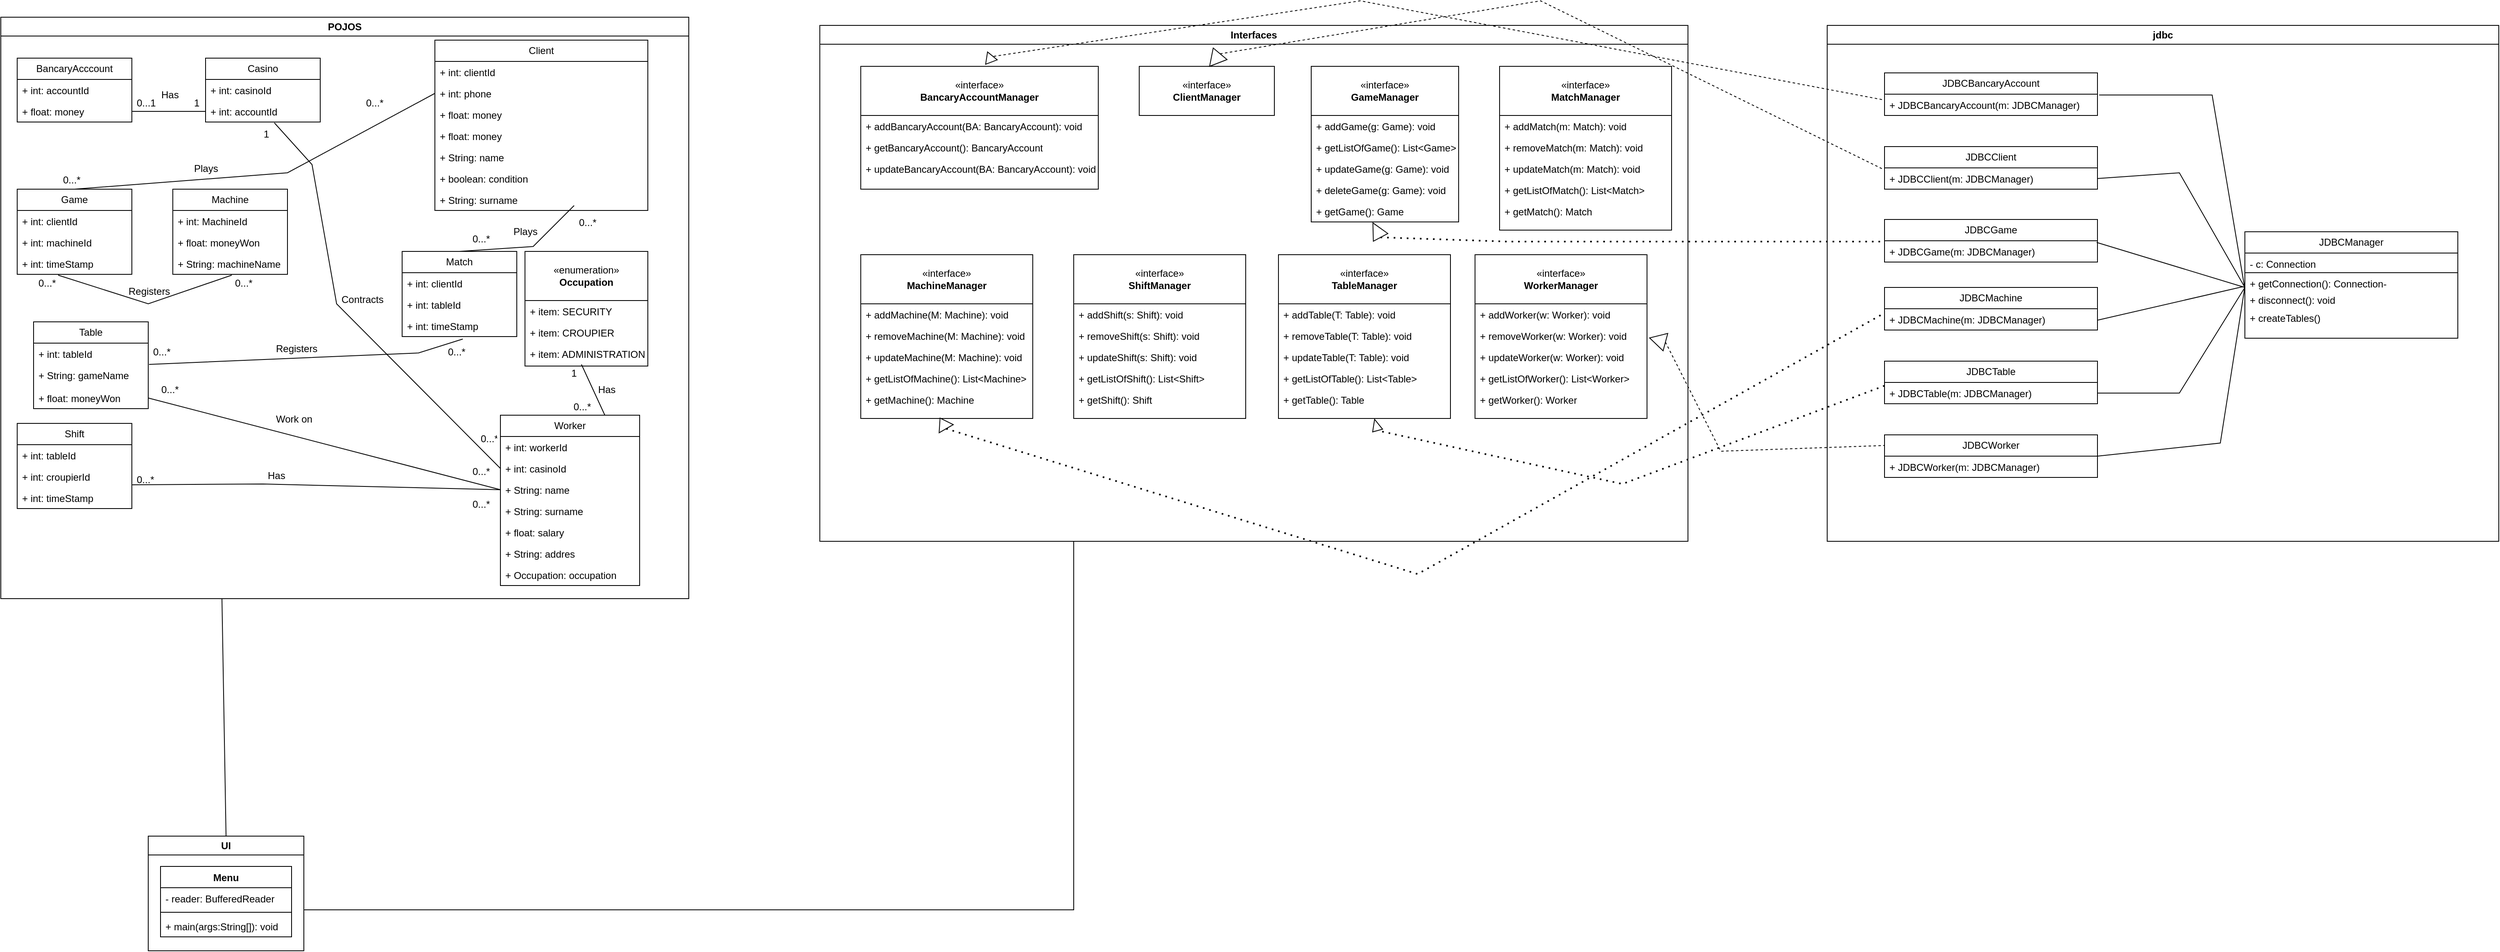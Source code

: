 <mxfile version="21.2.1" type="device">
  <diagram name="Page-1" id="JFPWe7mald3QKGkVfx7v">
    <mxGraphModel dx="1674" dy="802" grid="1" gridSize="10" guides="1" tooltips="1" connect="1" arrows="1" fold="1" page="1" pageScale="1" pageWidth="3300" pageHeight="4681" math="0" shadow="0">
      <root>
        <mxCell id="0" />
        <mxCell id="1" parent="0" />
        <mxCell id="6YLU8XS6Di3FJssSOhAg-2" value="POJOS" style="swimlane;whiteSpace=wrap;html=1;" vertex="1" parent="1">
          <mxGeometry x="50" y="30" width="840" height="710" as="geometry" />
        </mxCell>
        <mxCell id="6YLU8XS6Di3FJssSOhAg-3" value="BancaryAcccount" style="swimlane;fontStyle=0;childLayout=stackLayout;horizontal=1;startSize=26;fillColor=none;horizontalStack=0;resizeParent=1;resizeParentMax=0;resizeLast=0;collapsible=1;marginBottom=0;whiteSpace=wrap;html=1;" vertex="1" parent="6YLU8XS6Di3FJssSOhAg-2">
          <mxGeometry x="20" y="50" width="140" height="78" as="geometry" />
        </mxCell>
        <mxCell id="6YLU8XS6Di3FJssSOhAg-4" value="+ int: accountId" style="text;strokeColor=none;fillColor=none;align=left;verticalAlign=top;spacingLeft=4;spacingRight=4;overflow=hidden;rotatable=0;points=[[0,0.5],[1,0.5]];portConstraint=eastwest;whiteSpace=wrap;html=1;" vertex="1" parent="6YLU8XS6Di3FJssSOhAg-3">
          <mxGeometry y="26" width="140" height="26" as="geometry" />
        </mxCell>
        <mxCell id="6YLU8XS6Di3FJssSOhAg-5" value="+ float: money" style="text;strokeColor=none;fillColor=none;align=left;verticalAlign=top;spacingLeft=4;spacingRight=4;overflow=hidden;rotatable=0;points=[[0,0.5],[1,0.5]];portConstraint=eastwest;whiteSpace=wrap;html=1;" vertex="1" parent="6YLU8XS6Di3FJssSOhAg-3">
          <mxGeometry y="52" width="140" height="26" as="geometry" />
        </mxCell>
        <mxCell id="6YLU8XS6Di3FJssSOhAg-7" value="Casino" style="swimlane;fontStyle=0;childLayout=stackLayout;horizontal=1;startSize=26;fillColor=none;horizontalStack=0;resizeParent=1;resizeParentMax=0;resizeLast=0;collapsible=1;marginBottom=0;whiteSpace=wrap;html=1;" vertex="1" parent="6YLU8XS6Di3FJssSOhAg-2">
          <mxGeometry x="250" y="50" width="140" height="78" as="geometry" />
        </mxCell>
        <mxCell id="6YLU8XS6Di3FJssSOhAg-8" value="+ int: casinoId" style="text;strokeColor=none;fillColor=none;align=left;verticalAlign=top;spacingLeft=4;spacingRight=4;overflow=hidden;rotatable=0;points=[[0,0.5],[1,0.5]];portConstraint=eastwest;whiteSpace=wrap;html=1;" vertex="1" parent="6YLU8XS6Di3FJssSOhAg-7">
          <mxGeometry y="26" width="140" height="26" as="geometry" />
        </mxCell>
        <mxCell id="6YLU8XS6Di3FJssSOhAg-9" value="+ int: accountId" style="text;strokeColor=none;fillColor=none;align=left;verticalAlign=top;spacingLeft=4;spacingRight=4;overflow=hidden;rotatable=0;points=[[0,0.5],[1,0.5]];portConstraint=eastwest;whiteSpace=wrap;html=1;" vertex="1" parent="6YLU8XS6Di3FJssSOhAg-7">
          <mxGeometry y="52" width="140" height="26" as="geometry" />
        </mxCell>
        <mxCell id="6YLU8XS6Di3FJssSOhAg-12" value="Client" style="swimlane;fontStyle=0;childLayout=stackLayout;horizontal=1;startSize=26;fillColor=none;horizontalStack=0;resizeParent=1;resizeParentMax=0;resizeLast=0;collapsible=1;marginBottom=0;whiteSpace=wrap;html=1;" vertex="1" parent="6YLU8XS6Di3FJssSOhAg-2">
          <mxGeometry x="530" y="28" width="260" height="208" as="geometry" />
        </mxCell>
        <mxCell id="6YLU8XS6Di3FJssSOhAg-13" value="+ int: clientId" style="text;strokeColor=none;fillColor=none;align=left;verticalAlign=top;spacingLeft=4;spacingRight=4;overflow=hidden;rotatable=0;points=[[0,0.5],[1,0.5]];portConstraint=eastwest;whiteSpace=wrap;html=1;" vertex="1" parent="6YLU8XS6Di3FJssSOhAg-12">
          <mxGeometry y="26" width="260" height="26" as="geometry" />
        </mxCell>
        <mxCell id="6YLU8XS6Di3FJssSOhAg-14" value="+ int: phone" style="text;strokeColor=none;fillColor=none;align=left;verticalAlign=top;spacingLeft=4;spacingRight=4;overflow=hidden;rotatable=0;points=[[0,0.5],[1,0.5]];portConstraint=eastwest;whiteSpace=wrap;html=1;" vertex="1" parent="6YLU8XS6Di3FJssSOhAg-12">
          <mxGeometry y="52" width="260" height="26" as="geometry" />
        </mxCell>
        <mxCell id="6YLU8XS6Di3FJssSOhAg-111" value="+ float: money" style="text;strokeColor=none;fillColor=none;align=left;verticalAlign=top;spacingLeft=4;spacingRight=4;overflow=hidden;rotatable=0;points=[[0,0.5],[1,0.5]];portConstraint=eastwest;whiteSpace=wrap;html=1;" vertex="1" parent="6YLU8XS6Di3FJssSOhAg-12">
          <mxGeometry y="78" width="260" height="26" as="geometry" />
        </mxCell>
        <mxCell id="6YLU8XS6Di3FJssSOhAg-15" value="+ float: money" style="text;strokeColor=none;fillColor=none;align=left;verticalAlign=top;spacingLeft=4;spacingRight=4;overflow=hidden;rotatable=0;points=[[0,0.5],[1,0.5]];portConstraint=eastwest;whiteSpace=wrap;html=1;" vertex="1" parent="6YLU8XS6Di3FJssSOhAg-12">
          <mxGeometry y="104" width="260" height="26" as="geometry" />
        </mxCell>
        <mxCell id="6YLU8XS6Di3FJssSOhAg-113" value="+ String: name" style="text;strokeColor=none;fillColor=none;align=left;verticalAlign=top;spacingLeft=4;spacingRight=4;overflow=hidden;rotatable=0;points=[[0,0.5],[1,0.5]];portConstraint=eastwest;whiteSpace=wrap;html=1;" vertex="1" parent="6YLU8XS6Di3FJssSOhAg-12">
          <mxGeometry y="130" width="260" height="26" as="geometry" />
        </mxCell>
        <mxCell id="6YLU8XS6Di3FJssSOhAg-115" value="+ boolean: condition" style="text;strokeColor=none;fillColor=none;align=left;verticalAlign=top;spacingLeft=4;spacingRight=4;overflow=hidden;rotatable=0;points=[[0,0.5],[1,0.5]];portConstraint=eastwest;whiteSpace=wrap;html=1;" vertex="1" parent="6YLU8XS6Di3FJssSOhAg-12">
          <mxGeometry y="156" width="260" height="26" as="geometry" />
        </mxCell>
        <mxCell id="6YLU8XS6Di3FJssSOhAg-114" value="+ String: surname" style="text;strokeColor=none;fillColor=none;align=left;verticalAlign=top;spacingLeft=4;spacingRight=4;overflow=hidden;rotatable=0;points=[[0,0.5],[1,0.5]];portConstraint=eastwest;whiteSpace=wrap;html=1;" vertex="1" parent="6YLU8XS6Di3FJssSOhAg-12">
          <mxGeometry y="182" width="260" height="26" as="geometry" />
        </mxCell>
        <mxCell id="6YLU8XS6Di3FJssSOhAg-16" value="Game" style="swimlane;fontStyle=0;childLayout=stackLayout;horizontal=1;startSize=26;fillColor=none;horizontalStack=0;resizeParent=1;resizeParentMax=0;resizeLast=0;collapsible=1;marginBottom=0;whiteSpace=wrap;html=1;" vertex="1" parent="6YLU8XS6Di3FJssSOhAg-2">
          <mxGeometry x="20" y="210" width="140" height="104" as="geometry" />
        </mxCell>
        <mxCell id="6YLU8XS6Di3FJssSOhAg-17" value="+ int: clientId" style="text;strokeColor=none;fillColor=none;align=left;verticalAlign=top;spacingLeft=4;spacingRight=4;overflow=hidden;rotatable=0;points=[[0,0.5],[1,0.5]];portConstraint=eastwest;whiteSpace=wrap;html=1;" vertex="1" parent="6YLU8XS6Di3FJssSOhAg-16">
          <mxGeometry y="26" width="140" height="26" as="geometry" />
        </mxCell>
        <mxCell id="6YLU8XS6Di3FJssSOhAg-18" value="+ int: machineId" style="text;strokeColor=none;fillColor=none;align=left;verticalAlign=top;spacingLeft=4;spacingRight=4;overflow=hidden;rotatable=0;points=[[0,0.5],[1,0.5]];portConstraint=eastwest;whiteSpace=wrap;html=1;" vertex="1" parent="6YLU8XS6Di3FJssSOhAg-16">
          <mxGeometry y="52" width="140" height="26" as="geometry" />
        </mxCell>
        <mxCell id="6YLU8XS6Di3FJssSOhAg-19" value="+ int: timeStamp" style="text;strokeColor=none;fillColor=none;align=left;verticalAlign=top;spacingLeft=4;spacingRight=4;overflow=hidden;rotatable=0;points=[[0,0.5],[1,0.5]];portConstraint=eastwest;whiteSpace=wrap;html=1;" vertex="1" parent="6YLU8XS6Di3FJssSOhAg-16">
          <mxGeometry y="78" width="140" height="26" as="geometry" />
        </mxCell>
        <mxCell id="6YLU8XS6Di3FJssSOhAg-20" value="Machine" style="swimlane;fontStyle=0;childLayout=stackLayout;horizontal=1;startSize=26;fillColor=none;horizontalStack=0;resizeParent=1;resizeParentMax=0;resizeLast=0;collapsible=1;marginBottom=0;whiteSpace=wrap;html=1;" vertex="1" parent="6YLU8XS6Di3FJssSOhAg-2">
          <mxGeometry x="210" y="210" width="140" height="104" as="geometry" />
        </mxCell>
        <mxCell id="6YLU8XS6Di3FJssSOhAg-21" value="+ int: MachineId" style="text;strokeColor=none;fillColor=none;align=left;verticalAlign=top;spacingLeft=4;spacingRight=4;overflow=hidden;rotatable=0;points=[[0,0.5],[1,0.5]];portConstraint=eastwest;whiteSpace=wrap;html=1;" vertex="1" parent="6YLU8XS6Di3FJssSOhAg-20">
          <mxGeometry y="26" width="140" height="26" as="geometry" />
        </mxCell>
        <mxCell id="6YLU8XS6Di3FJssSOhAg-22" value="+ float: moneyWon" style="text;strokeColor=none;fillColor=none;align=left;verticalAlign=top;spacingLeft=4;spacingRight=4;overflow=hidden;rotatable=0;points=[[0,0.5],[1,0.5]];portConstraint=eastwest;whiteSpace=wrap;html=1;" vertex="1" parent="6YLU8XS6Di3FJssSOhAg-20">
          <mxGeometry y="52" width="140" height="26" as="geometry" />
        </mxCell>
        <mxCell id="6YLU8XS6Di3FJssSOhAg-23" value="+ String: machineName" style="text;strokeColor=none;fillColor=none;align=left;verticalAlign=top;spacingLeft=4;spacingRight=4;overflow=hidden;rotatable=0;points=[[0,0.5],[1,0.5]];portConstraint=eastwest;whiteSpace=wrap;html=1;" vertex="1" parent="6YLU8XS6Di3FJssSOhAg-20">
          <mxGeometry y="78" width="140" height="26" as="geometry" />
        </mxCell>
        <mxCell id="6YLU8XS6Di3FJssSOhAg-24" value="Match" style="swimlane;fontStyle=0;childLayout=stackLayout;horizontal=1;startSize=26;fillColor=none;horizontalStack=0;resizeParent=1;resizeParentMax=0;resizeLast=0;collapsible=1;marginBottom=0;whiteSpace=wrap;html=1;" vertex="1" parent="6YLU8XS6Di3FJssSOhAg-2">
          <mxGeometry x="490" y="286" width="140" height="104" as="geometry" />
        </mxCell>
        <mxCell id="6YLU8XS6Di3FJssSOhAg-25" value="+ int: clientId" style="text;strokeColor=none;fillColor=none;align=left;verticalAlign=top;spacingLeft=4;spacingRight=4;overflow=hidden;rotatable=0;points=[[0,0.5],[1,0.5]];portConstraint=eastwest;whiteSpace=wrap;html=1;" vertex="1" parent="6YLU8XS6Di3FJssSOhAg-24">
          <mxGeometry y="26" width="140" height="26" as="geometry" />
        </mxCell>
        <mxCell id="6YLU8XS6Di3FJssSOhAg-26" value="+ int: tableId" style="text;strokeColor=none;fillColor=none;align=left;verticalAlign=top;spacingLeft=4;spacingRight=4;overflow=hidden;rotatable=0;points=[[0,0.5],[1,0.5]];portConstraint=eastwest;whiteSpace=wrap;html=1;" vertex="1" parent="6YLU8XS6Di3FJssSOhAg-24">
          <mxGeometry y="52" width="140" height="26" as="geometry" />
        </mxCell>
        <mxCell id="6YLU8XS6Di3FJssSOhAg-27" value="+ int: timeStamp" style="text;strokeColor=none;fillColor=none;align=left;verticalAlign=top;spacingLeft=4;spacingRight=4;overflow=hidden;rotatable=0;points=[[0,0.5],[1,0.5]];portConstraint=eastwest;whiteSpace=wrap;html=1;" vertex="1" parent="6YLU8XS6Di3FJssSOhAg-24">
          <mxGeometry y="78" width="140" height="26" as="geometry" />
        </mxCell>
        <mxCell id="6YLU8XS6Di3FJssSOhAg-32" value="Table" style="swimlane;fontStyle=0;childLayout=stackLayout;horizontal=1;startSize=26;fillColor=none;horizontalStack=0;resizeParent=1;resizeParentMax=0;resizeLast=0;collapsible=1;marginBottom=0;whiteSpace=wrap;html=1;" vertex="1" parent="6YLU8XS6Di3FJssSOhAg-2">
          <mxGeometry x="40" y="372" width="140" height="106" as="geometry" />
        </mxCell>
        <mxCell id="6YLU8XS6Di3FJssSOhAg-33" value="+ int: tableId" style="text;strokeColor=none;fillColor=none;align=left;verticalAlign=top;spacingLeft=4;spacingRight=4;overflow=hidden;rotatable=0;points=[[0,0.5],[1,0.5]];portConstraint=eastwest;whiteSpace=wrap;html=1;" vertex="1" parent="6YLU8XS6Di3FJssSOhAg-32">
          <mxGeometry y="26" width="140" height="26" as="geometry" />
        </mxCell>
        <mxCell id="6YLU8XS6Di3FJssSOhAg-34" value="+ String: gameName" style="text;strokeColor=none;fillColor=none;align=left;verticalAlign=top;spacingLeft=4;spacingRight=4;overflow=hidden;rotatable=0;points=[[0,0.5],[1,0.5]];portConstraint=eastwest;whiteSpace=wrap;html=1;" vertex="1" parent="6YLU8XS6Di3FJssSOhAg-32">
          <mxGeometry y="52" width="140" height="28" as="geometry" />
        </mxCell>
        <mxCell id="6YLU8XS6Di3FJssSOhAg-35" value="+ float: moneyWon" style="text;strokeColor=none;fillColor=none;align=left;verticalAlign=top;spacingLeft=4;spacingRight=4;overflow=hidden;rotatable=0;points=[[0,0.5],[1,0.5]];portConstraint=eastwest;whiteSpace=wrap;html=1;" vertex="1" parent="6YLU8XS6Di3FJssSOhAg-32">
          <mxGeometry y="80" width="140" height="26" as="geometry" />
        </mxCell>
        <mxCell id="6YLU8XS6Di3FJssSOhAg-41" value="«enumeration»&lt;br&gt;&lt;b&gt;Occupation&lt;/b&gt;" style="html=1;whiteSpace=wrap;direction=west;" vertex="1" parent="6YLU8XS6Di3FJssSOhAg-2">
          <mxGeometry x="640" y="286" width="150" height="60" as="geometry" />
        </mxCell>
        <mxCell id="6YLU8XS6Di3FJssSOhAg-43" value="" style="rounded=0;whiteSpace=wrap;html=1;align=left;" vertex="1" parent="6YLU8XS6Di3FJssSOhAg-2">
          <mxGeometry x="640" y="346" width="150" height="80" as="geometry" />
        </mxCell>
        <mxCell id="6YLU8XS6Di3FJssSOhAg-44" value="+ item: SECURITY" style="text;strokeColor=none;fillColor=none;align=left;verticalAlign=top;spacingLeft=4;spacingRight=4;overflow=hidden;rotatable=0;points=[[0,0.5],[1,0.5]];portConstraint=eastwest;whiteSpace=wrap;html=1;" vertex="1" parent="6YLU8XS6Di3FJssSOhAg-2">
          <mxGeometry x="640" y="346" width="140" height="26" as="geometry" />
        </mxCell>
        <mxCell id="6YLU8XS6Di3FJssSOhAg-45" value="+ item: CROUPIER" style="text;strokeColor=none;fillColor=none;align=left;verticalAlign=top;spacingLeft=4;spacingRight=4;overflow=hidden;rotatable=0;points=[[0,0.5],[1,0.5]];portConstraint=eastwest;whiteSpace=wrap;html=1;" vertex="1" parent="6YLU8XS6Di3FJssSOhAg-2">
          <mxGeometry x="640" y="372" width="120" height="26" as="geometry" />
        </mxCell>
        <mxCell id="6YLU8XS6Di3FJssSOhAg-46" value="+ item: ADMINISTRATION" style="text;strokeColor=none;fillColor=none;align=left;verticalAlign=top;spacingLeft=4;spacingRight=4;overflow=hidden;rotatable=0;points=[[0,0.5],[1,0.5]];portConstraint=eastwest;whiteSpace=wrap;html=1;" vertex="1" parent="6YLU8XS6Di3FJssSOhAg-2">
          <mxGeometry x="640" y="398" width="160" height="26" as="geometry" />
        </mxCell>
        <mxCell id="6YLU8XS6Di3FJssSOhAg-49" value="" style="endArrow=none;html=1;rounded=0;entryX=0.431;entryY=1;entryDx=0;entryDy=0;exitX=0.75;exitY=0;exitDx=0;exitDy=0;entryPerimeter=0;" edge="1" parent="6YLU8XS6Di3FJssSOhAg-2" source="6YLU8XS6Di3FJssSOhAg-36" target="6YLU8XS6Di3FJssSOhAg-46">
          <mxGeometry width="50" height="50" relative="1" as="geometry">
            <mxPoint x="380" y="310" as="sourcePoint" />
            <mxPoint x="430" y="260" as="targetPoint" />
            <Array as="points" />
          </mxGeometry>
        </mxCell>
        <mxCell id="6YLU8XS6Di3FJssSOhAg-51" value="0...*" style="text;html=1;strokeColor=none;fillColor=none;align=center;verticalAlign=middle;whiteSpace=wrap;rounded=0;" vertex="1" parent="6YLU8XS6Di3FJssSOhAg-2">
          <mxGeometry x="680" y="461" width="60" height="30" as="geometry" />
        </mxCell>
        <mxCell id="6YLU8XS6Di3FJssSOhAg-53" value="" style="endArrow=none;html=1;rounded=0;entryX=1;entryY=0.5;entryDx=0;entryDy=0;exitX=0;exitY=0.5;exitDx=0;exitDy=0;" edge="1" parent="6YLU8XS6Di3FJssSOhAg-2" source="6YLU8XS6Di3FJssSOhAg-9" target="6YLU8XS6Di3FJssSOhAg-5">
          <mxGeometry width="50" height="50" relative="1" as="geometry">
            <mxPoint x="380" y="210" as="sourcePoint" />
            <mxPoint x="430" y="160" as="targetPoint" />
          </mxGeometry>
        </mxCell>
        <mxCell id="6YLU8XS6Di3FJssSOhAg-54" value="Has" style="text;strokeColor=none;fillColor=none;align=left;verticalAlign=middle;spacingLeft=4;spacingRight=4;overflow=hidden;points=[[0,0.5],[1,0.5]];portConstraint=eastwest;rotatable=0;whiteSpace=wrap;html=1;" vertex="1" parent="6YLU8XS6Di3FJssSOhAg-2">
          <mxGeometry x="190" y="80" width="80" height="30" as="geometry" />
        </mxCell>
        <mxCell id="6YLU8XS6Di3FJssSOhAg-55" value="0...1" style="text;strokeColor=none;fillColor=none;align=left;verticalAlign=middle;spacingLeft=4;spacingRight=4;overflow=hidden;points=[[0,0.5],[1,0.5]];portConstraint=eastwest;rotatable=0;whiteSpace=wrap;html=1;" vertex="1" parent="6YLU8XS6Di3FJssSOhAg-2">
          <mxGeometry x="160" y="90" width="40" height="30" as="geometry" />
        </mxCell>
        <mxCell id="6YLU8XS6Di3FJssSOhAg-56" value="1" style="text;strokeColor=none;fillColor=none;align=left;verticalAlign=middle;spacingLeft=4;spacingRight=4;overflow=hidden;points=[[0,0.5],[1,0.5]];portConstraint=eastwest;rotatable=0;whiteSpace=wrap;html=1;" vertex="1" parent="6YLU8XS6Di3FJssSOhAg-2">
          <mxGeometry x="230" y="90" width="50" height="30" as="geometry" />
        </mxCell>
        <mxCell id="6YLU8XS6Di3FJssSOhAg-57" value="" style="endArrow=none;html=1;rounded=0;exitX=0;exitY=0.5;exitDx=0;exitDy=0;entryX=0.6;entryY=1.038;entryDx=0;entryDy=0;entryPerimeter=0;" edge="1" parent="6YLU8XS6Di3FJssSOhAg-2" source="6YLU8XS6Di3FJssSOhAg-38" target="6YLU8XS6Di3FJssSOhAg-9">
          <mxGeometry width="50" height="50" relative="1" as="geometry">
            <mxPoint x="380" y="210" as="sourcePoint" />
            <mxPoint x="340" y="154" as="targetPoint" />
            <Array as="points">
              <mxPoint x="410" y="350" />
              <mxPoint x="380" y="180" />
            </Array>
          </mxGeometry>
        </mxCell>
        <mxCell id="6YLU8XS6Di3FJssSOhAg-58" value="Contracts" style="text;strokeColor=none;fillColor=none;align=left;verticalAlign=middle;spacingLeft=4;spacingRight=4;overflow=hidden;points=[[0,0.5],[1,0.5]];portConstraint=eastwest;rotatable=0;whiteSpace=wrap;html=1;direction=west;flipV=1;flipH=1;" vertex="1" parent="6YLU8XS6Di3FJssSOhAg-2">
          <mxGeometry x="410" y="330" width="80" height="30" as="geometry" />
        </mxCell>
        <mxCell id="6YLU8XS6Di3FJssSOhAg-59" value="1" style="text;strokeColor=none;fillColor=none;align=left;verticalAlign=middle;spacingLeft=4;spacingRight=4;overflow=hidden;points=[[0,0.5],[1,0.5]];portConstraint=eastwest;rotatable=0;whiteSpace=wrap;html=1;" vertex="1" parent="6YLU8XS6Di3FJssSOhAg-2">
          <mxGeometry x="315" y="128" width="30" height="30" as="geometry" />
        </mxCell>
        <mxCell id="6YLU8XS6Di3FJssSOhAg-60" value="0...*" style="text;strokeColor=none;fillColor=none;align=left;verticalAlign=middle;spacingLeft=4;spacingRight=4;overflow=hidden;points=[[0,0.5],[1,0.5]];portConstraint=eastwest;rotatable=0;whiteSpace=wrap;html=1;" vertex="1" parent="6YLU8XS6Di3FJssSOhAg-2">
          <mxGeometry x="580" y="500" width="30" height="30" as="geometry" />
        </mxCell>
        <mxCell id="6YLU8XS6Di3FJssSOhAg-61" value="" style="endArrow=none;html=1;rounded=0;exitX=0.5;exitY=0;exitDx=0;exitDy=0;" edge="1" parent="6YLU8XS6Di3FJssSOhAg-2" source="6YLU8XS6Di3FJssSOhAg-24">
          <mxGeometry width="50" height="50" relative="1" as="geometry">
            <mxPoint x="380" y="210" as="sourcePoint" />
            <mxPoint x="700" y="230" as="targetPoint" />
            <Array as="points">
              <mxPoint x="650" y="280" />
            </Array>
          </mxGeometry>
        </mxCell>
        <mxCell id="6YLU8XS6Di3FJssSOhAg-62" value="Plays" style="text;strokeColor=none;fillColor=none;align=left;verticalAlign=middle;spacingLeft=4;spacingRight=4;overflow=hidden;points=[[0,0.5],[1,0.5]];portConstraint=eastwest;rotatable=0;whiteSpace=wrap;html=1;" vertex="1" parent="6YLU8XS6Di3FJssSOhAg-2">
          <mxGeometry x="620" y="247" width="80" height="30" as="geometry" />
        </mxCell>
        <mxCell id="6YLU8XS6Di3FJssSOhAg-63" value="0...*" style="text;strokeColor=none;fillColor=none;align=left;verticalAlign=middle;spacingLeft=4;spacingRight=4;overflow=hidden;points=[[0,0.5],[1,0.5]];portConstraint=eastwest;rotatable=0;whiteSpace=wrap;html=1;" vertex="1" parent="6YLU8XS6Di3FJssSOhAg-2">
          <mxGeometry x="570" y="256" width="80" height="30" as="geometry" />
        </mxCell>
        <mxCell id="6YLU8XS6Di3FJssSOhAg-64" value="0...*" style="text;strokeColor=none;fillColor=none;align=left;verticalAlign=middle;spacingLeft=4;spacingRight=4;overflow=hidden;points=[[0,0.5],[1,0.5]];portConstraint=eastwest;rotatable=0;whiteSpace=wrap;html=1;" vertex="1" parent="6YLU8XS6Di3FJssSOhAg-2">
          <mxGeometry x="700" y="236" width="40" height="30" as="geometry" />
        </mxCell>
        <mxCell id="6YLU8XS6Di3FJssSOhAg-65" value="" style="endArrow=none;html=1;rounded=0;entryX=0;entryY=0.5;entryDx=0;entryDy=0;exitX=0.5;exitY=0;exitDx=0;exitDy=0;" edge="1" parent="6YLU8XS6Di3FJssSOhAg-2" source="6YLU8XS6Di3FJssSOhAg-16" target="6YLU8XS6Di3FJssSOhAg-14">
          <mxGeometry width="50" height="50" relative="1" as="geometry">
            <mxPoint x="380" y="210" as="sourcePoint" />
            <mxPoint x="430" y="160" as="targetPoint" />
            <Array as="points">
              <mxPoint x="350" y="190" />
            </Array>
          </mxGeometry>
        </mxCell>
        <mxCell id="6YLU8XS6Di3FJssSOhAg-66" value="Plays" style="text;strokeColor=none;fillColor=none;align=left;verticalAlign=middle;spacingLeft=4;spacingRight=4;overflow=hidden;points=[[0,0.5],[1,0.5]];portConstraint=eastwest;rotatable=0;whiteSpace=wrap;html=1;" vertex="1" parent="6YLU8XS6Di3FJssSOhAg-2">
          <mxGeometry x="230" y="170" width="80" height="30" as="geometry" />
        </mxCell>
        <mxCell id="6YLU8XS6Di3FJssSOhAg-67" value="0...*" style="text;strokeColor=none;fillColor=none;align=left;verticalAlign=middle;spacingLeft=4;spacingRight=4;overflow=hidden;points=[[0,0.5],[1,0.5]];portConstraint=eastwest;rotatable=0;whiteSpace=wrap;html=1;" vertex="1" parent="6YLU8XS6Di3FJssSOhAg-2">
          <mxGeometry x="440" y="90" width="40" height="30" as="geometry" />
        </mxCell>
        <mxCell id="6YLU8XS6Di3FJssSOhAg-69" value="0...*" style="text;strokeColor=none;fillColor=none;align=left;verticalAlign=middle;spacingLeft=4;spacingRight=4;overflow=hidden;points=[[0,0.5],[1,0.5]];portConstraint=eastwest;rotatable=0;whiteSpace=wrap;html=1;" vertex="1" parent="6YLU8XS6Di3FJssSOhAg-2">
          <mxGeometry x="70" y="184" width="80" height="30" as="geometry" />
        </mxCell>
        <mxCell id="6YLU8XS6Di3FJssSOhAg-71" value="Has" style="text;strokeColor=none;fillColor=none;align=left;verticalAlign=middle;spacingLeft=4;spacingRight=4;overflow=hidden;points=[[0,0.5],[1,0.5]];portConstraint=eastwest;rotatable=0;whiteSpace=wrap;html=1;" vertex="1" parent="6YLU8XS6Di3FJssSOhAg-2">
          <mxGeometry x="320" y="550" width="80" height="16" as="geometry" />
        </mxCell>
        <mxCell id="6YLU8XS6Di3FJssSOhAg-74" value="0...*" style="text;strokeColor=none;fillColor=none;align=left;verticalAlign=middle;spacingLeft=4;spacingRight=4;overflow=hidden;points=[[0,0.5],[1,0.5]];portConstraint=eastwest;rotatable=0;whiteSpace=wrap;html=1;" vertex="1" parent="6YLU8XS6Di3FJssSOhAg-2">
          <mxGeometry x="570" y="580" width="80" height="30" as="geometry" />
        </mxCell>
        <mxCell id="6YLU8XS6Di3FJssSOhAg-75" value="0...*" style="text;strokeColor=none;fillColor=none;align=left;verticalAlign=middle;spacingLeft=4;spacingRight=4;overflow=hidden;points=[[0,0.5],[1,0.5]];portConstraint=eastwest;rotatable=0;whiteSpace=wrap;html=1;" vertex="1" parent="6YLU8XS6Di3FJssSOhAg-2">
          <mxGeometry x="160" y="550" width="80" height="30" as="geometry" />
        </mxCell>
        <mxCell id="6YLU8XS6Di3FJssSOhAg-77" value="" style="endArrow=none;html=1;rounded=0;entryX=0;entryY=0.5;entryDx=0;entryDy=0;exitX=1;exitY=0.5;exitDx=0;exitDy=0;" edge="1" parent="6YLU8XS6Di3FJssSOhAg-2" source="6YLU8XS6Di3FJssSOhAg-35" target="6YLU8XS6Di3FJssSOhAg-39">
          <mxGeometry width="50" height="50" relative="1" as="geometry">
            <mxPoint x="380" y="310" as="sourcePoint" />
            <mxPoint x="430" y="260" as="targetPoint" />
          </mxGeometry>
        </mxCell>
        <mxCell id="6YLU8XS6Di3FJssSOhAg-78" value="Work on" style="text;strokeColor=none;fillColor=none;align=left;verticalAlign=middle;spacingLeft=4;spacingRight=4;overflow=hidden;points=[[0,0.5],[1,0.5]];portConstraint=eastwest;rotatable=0;whiteSpace=wrap;html=1;" vertex="1" parent="6YLU8XS6Di3FJssSOhAg-2">
          <mxGeometry x="330" y="476" width="70" height="30" as="geometry" />
        </mxCell>
        <mxCell id="6YLU8XS6Di3FJssSOhAg-80" value="0...*" style="text;strokeColor=none;fillColor=none;align=left;verticalAlign=middle;spacingLeft=4;spacingRight=4;overflow=hidden;points=[[0,0.5],[1,0.5]];portConstraint=eastwest;rotatable=0;whiteSpace=wrap;html=1;" vertex="1" parent="6YLU8XS6Di3FJssSOhAg-2">
          <mxGeometry x="190" y="440" width="40" height="30" as="geometry" />
        </mxCell>
        <mxCell id="6YLU8XS6Di3FJssSOhAg-81" value="0...*" style="text;strokeColor=none;fillColor=none;align=left;verticalAlign=middle;spacingLeft=4;spacingRight=4;overflow=hidden;points=[[0,0.5],[1,0.5]];portConstraint=eastwest;rotatable=0;whiteSpace=wrap;html=1;" vertex="1" parent="6YLU8XS6Di3FJssSOhAg-2">
          <mxGeometry x="570" y="540" width="40" height="30" as="geometry" />
        </mxCell>
        <mxCell id="6YLU8XS6Di3FJssSOhAg-83" value="" style="endArrow=none;html=1;rounded=0;exitX=1.007;exitY=0;exitDx=0;exitDy=0;exitPerimeter=0;entryX=0.529;entryY=1.115;entryDx=0;entryDy=0;entryPerimeter=0;" edge="1" parent="6YLU8XS6Di3FJssSOhAg-2" source="6YLU8XS6Di3FJssSOhAg-34" target="6YLU8XS6Di3FJssSOhAg-27">
          <mxGeometry width="50" height="50" relative="1" as="geometry">
            <mxPoint x="380" y="310" as="sourcePoint" />
            <mxPoint x="560" y="310" as="targetPoint" />
            <Array as="points">
              <mxPoint x="510" y="410" />
            </Array>
          </mxGeometry>
        </mxCell>
        <mxCell id="6YLU8XS6Di3FJssSOhAg-84" value="Registers" style="text;strokeColor=none;fillColor=none;align=left;verticalAlign=middle;spacingLeft=4;spacingRight=4;overflow=hidden;points=[[0,0.5],[1,0.5]];portConstraint=eastwest;rotatable=0;whiteSpace=wrap;html=1;" vertex="1" parent="6YLU8XS6Di3FJssSOhAg-2">
          <mxGeometry x="330" y="390" width="80" height="30" as="geometry" />
        </mxCell>
        <mxCell id="6YLU8XS6Di3FJssSOhAg-85" value="0...*" style="text;strokeColor=none;fillColor=none;align=left;verticalAlign=middle;spacingLeft=4;spacingRight=4;overflow=hidden;points=[[0,0.5],[1,0.5]];portConstraint=eastwest;rotatable=0;whiteSpace=wrap;html=1;" vertex="1" parent="6YLU8XS6Di3FJssSOhAg-2">
          <mxGeometry x="540" y="394" width="80" height="30" as="geometry" />
        </mxCell>
        <mxCell id="6YLU8XS6Di3FJssSOhAg-88" value="" style="endArrow=none;html=1;rounded=0;entryX=0.514;entryY=1.038;entryDx=0;entryDy=0;entryPerimeter=0;" edge="1" parent="6YLU8XS6Di3FJssSOhAg-2" target="6YLU8XS6Di3FJssSOhAg-23">
          <mxGeometry width="50" height="50" relative="1" as="geometry">
            <mxPoint x="70" y="315" as="sourcePoint" />
            <mxPoint x="430" y="260" as="targetPoint" />
            <Array as="points">
              <mxPoint x="180" y="350" />
            </Array>
          </mxGeometry>
        </mxCell>
        <mxCell id="6YLU8XS6Di3FJssSOhAg-91" value="Registers" style="text;strokeColor=none;fillColor=none;align=left;verticalAlign=middle;spacingLeft=4;spacingRight=4;overflow=hidden;points=[[0,0.5],[1,0.5]];portConstraint=eastwest;rotatable=0;whiteSpace=wrap;html=1;" vertex="1" parent="6YLU8XS6Di3FJssSOhAg-2">
          <mxGeometry x="150" y="320" width="80" height="30" as="geometry" />
        </mxCell>
        <mxCell id="6YLU8XS6Di3FJssSOhAg-93" value="0...*" style="text;strokeColor=none;fillColor=none;align=left;verticalAlign=middle;spacingLeft=4;spacingRight=4;overflow=hidden;points=[[0,0.5],[1,0.5]];portConstraint=eastwest;rotatable=0;whiteSpace=wrap;html=1;" vertex="1" parent="6YLU8XS6Di3FJssSOhAg-2">
          <mxGeometry x="280" y="310" width="80" height="30" as="geometry" />
        </mxCell>
        <mxCell id="6YLU8XS6Di3FJssSOhAg-94" value="0...*" style="text;strokeColor=none;fillColor=none;align=left;verticalAlign=middle;spacingLeft=4;spacingRight=4;overflow=hidden;points=[[0,0.5],[1,0.5]];portConstraint=eastwest;rotatable=0;whiteSpace=wrap;html=1;" vertex="1" parent="6YLU8XS6Di3FJssSOhAg-2">
          <mxGeometry x="40" y="310" width="80" height="30" as="geometry" />
        </mxCell>
        <mxCell id="6YLU8XS6Di3FJssSOhAg-36" value="Worker" style="swimlane;fontStyle=0;childLayout=stackLayout;horizontal=1;startSize=26;fillColor=none;horizontalStack=0;resizeParent=1;resizeParentMax=0;resizeLast=0;collapsible=1;marginBottom=0;whiteSpace=wrap;html=1;" vertex="1" parent="6YLU8XS6Di3FJssSOhAg-2">
          <mxGeometry x="610" y="486" width="170" height="208" as="geometry" />
        </mxCell>
        <mxCell id="6YLU8XS6Di3FJssSOhAg-37" value="+ int: workerId" style="text;strokeColor=none;fillColor=none;align=left;verticalAlign=top;spacingLeft=4;spacingRight=4;overflow=hidden;rotatable=0;points=[[0,0.5],[1,0.5]];portConstraint=eastwest;whiteSpace=wrap;html=1;" vertex="1" parent="6YLU8XS6Di3FJssSOhAg-36">
          <mxGeometry y="26" width="170" height="26" as="geometry" />
        </mxCell>
        <mxCell id="6YLU8XS6Di3FJssSOhAg-38" value="+ int: casinoId" style="text;strokeColor=none;fillColor=none;align=left;verticalAlign=top;spacingLeft=4;spacingRight=4;overflow=hidden;rotatable=0;points=[[0,0.5],[1,0.5]];portConstraint=eastwest;whiteSpace=wrap;html=1;" vertex="1" parent="6YLU8XS6Di3FJssSOhAg-36">
          <mxGeometry y="52" width="170" height="26" as="geometry" />
        </mxCell>
        <mxCell id="6YLU8XS6Di3FJssSOhAg-39" value="+ String: name" style="text;strokeColor=none;fillColor=none;align=left;verticalAlign=top;spacingLeft=4;spacingRight=4;overflow=hidden;rotatable=0;points=[[0,0.5],[1,0.5]];portConstraint=eastwest;whiteSpace=wrap;html=1;" vertex="1" parent="6YLU8XS6Di3FJssSOhAg-36">
          <mxGeometry y="78" width="170" height="26" as="geometry" />
        </mxCell>
        <mxCell id="6YLU8XS6Di3FJssSOhAg-192" value="+ String: surname" style="text;strokeColor=none;fillColor=none;align=left;verticalAlign=top;spacingLeft=4;spacingRight=4;overflow=hidden;rotatable=0;points=[[0,0.5],[1,0.5]];portConstraint=eastwest;whiteSpace=wrap;html=1;" vertex="1" parent="6YLU8XS6Di3FJssSOhAg-36">
          <mxGeometry y="104" width="170" height="26" as="geometry" />
        </mxCell>
        <mxCell id="6YLU8XS6Di3FJssSOhAg-193" value="+ float: salary" style="text;strokeColor=none;fillColor=none;align=left;verticalAlign=top;spacingLeft=4;spacingRight=4;overflow=hidden;rotatable=0;points=[[0,0.5],[1,0.5]];portConstraint=eastwest;whiteSpace=wrap;html=1;" vertex="1" parent="6YLU8XS6Di3FJssSOhAg-36">
          <mxGeometry y="130" width="170" height="26" as="geometry" />
        </mxCell>
        <mxCell id="6YLU8XS6Di3FJssSOhAg-194" value="+ String: addres" style="text;strokeColor=none;fillColor=none;align=left;verticalAlign=top;spacingLeft=4;spacingRight=4;overflow=hidden;rotatable=0;points=[[0,0.5],[1,0.5]];portConstraint=eastwest;whiteSpace=wrap;html=1;" vertex="1" parent="6YLU8XS6Di3FJssSOhAg-36">
          <mxGeometry y="156" width="170" height="26" as="geometry" />
        </mxCell>
        <mxCell id="6YLU8XS6Di3FJssSOhAg-195" value="+ Occupation: occupation" style="text;strokeColor=none;fillColor=none;align=left;verticalAlign=top;spacingLeft=4;spacingRight=4;overflow=hidden;rotatable=0;points=[[0,0.5],[1,0.5]];portConstraint=eastwest;whiteSpace=wrap;html=1;" vertex="1" parent="6YLU8XS6Di3FJssSOhAg-36">
          <mxGeometry y="182" width="170" height="26" as="geometry" />
        </mxCell>
        <mxCell id="6YLU8XS6Di3FJssSOhAg-112" value="0...*" style="text;strokeColor=none;fillColor=none;align=left;verticalAlign=middle;spacingLeft=4;spacingRight=4;overflow=hidden;points=[[0,0.5],[1,0.5]];portConstraint=eastwest;rotatable=0;whiteSpace=wrap;html=1;" vertex="1" parent="6YLU8XS6Di3FJssSOhAg-2">
          <mxGeometry x="180" y="394" width="40" height="30" as="geometry" />
        </mxCell>
        <mxCell id="6YLU8XS6Di3FJssSOhAg-52" value="1" style="text;html=1;strokeColor=none;fillColor=none;align=center;verticalAlign=middle;whiteSpace=wrap;rounded=0;" vertex="1" parent="6YLU8XS6Di3FJssSOhAg-2">
          <mxGeometry x="670" y="420" width="60" height="30" as="geometry" />
        </mxCell>
        <mxCell id="6YLU8XS6Di3FJssSOhAg-50" value="Has" style="text;html=1;strokeColor=none;fillColor=none;align=center;verticalAlign=middle;whiteSpace=wrap;rounded=0;" vertex="1" parent="6YLU8XS6Di3FJssSOhAg-2">
          <mxGeometry x="710" y="440" width="60" height="30" as="geometry" />
        </mxCell>
        <mxCell id="6YLU8XS6Di3FJssSOhAg-28" value="Shift" style="swimlane;fontStyle=0;childLayout=stackLayout;horizontal=1;startSize=26;fillColor=none;horizontalStack=0;resizeParent=1;resizeParentMax=0;resizeLast=0;collapsible=1;marginBottom=0;whiteSpace=wrap;html=1;" vertex="1" parent="6YLU8XS6Di3FJssSOhAg-2">
          <mxGeometry x="20" y="496" width="140" height="104" as="geometry" />
        </mxCell>
        <mxCell id="6YLU8XS6Di3FJssSOhAg-29" value="+ int: tableId" style="text;strokeColor=none;fillColor=none;align=left;verticalAlign=top;spacingLeft=4;spacingRight=4;overflow=hidden;rotatable=0;points=[[0,0.5],[1,0.5]];portConstraint=eastwest;whiteSpace=wrap;html=1;" vertex="1" parent="6YLU8XS6Di3FJssSOhAg-28">
          <mxGeometry y="26" width="140" height="26" as="geometry" />
        </mxCell>
        <mxCell id="6YLU8XS6Di3FJssSOhAg-30" value="+ int: croupierId" style="text;strokeColor=none;fillColor=none;align=left;verticalAlign=top;spacingLeft=4;spacingRight=4;overflow=hidden;rotatable=0;points=[[0,0.5],[1,0.5]];portConstraint=eastwest;whiteSpace=wrap;html=1;" vertex="1" parent="6YLU8XS6Di3FJssSOhAg-28">
          <mxGeometry y="52" width="140" height="26" as="geometry" />
        </mxCell>
        <mxCell id="6YLU8XS6Di3FJssSOhAg-31" value="+ int: timeStamp" style="text;strokeColor=none;fillColor=none;align=left;verticalAlign=top;spacingLeft=4;spacingRight=4;overflow=hidden;rotatable=0;points=[[0,0.5],[1,0.5]];portConstraint=eastwest;whiteSpace=wrap;html=1;" vertex="1" parent="6YLU8XS6Di3FJssSOhAg-28">
          <mxGeometry y="78" width="140" height="26" as="geometry" />
        </mxCell>
        <mxCell id="6YLU8XS6Di3FJssSOhAg-72" value="" style="endArrow=none;html=1;rounded=0;exitX=1;exitY=-0.115;exitDx=0;exitDy=0;exitPerimeter=0;entryX=0;entryY=0.5;entryDx=0;entryDy=0;" edge="1" parent="6YLU8XS6Di3FJssSOhAg-2" source="6YLU8XS6Di3FJssSOhAg-31" target="6YLU8XS6Di3FJssSOhAg-39">
          <mxGeometry width="50" height="50" relative="1" as="geometry">
            <mxPoint x="82" y="466" as="sourcePoint" />
            <mxPoint x="300" y="490" as="targetPoint" />
            <Array as="points">
              <mxPoint x="320" y="570" />
            </Array>
          </mxGeometry>
        </mxCell>
        <mxCell id="6YLU8XS6Di3FJssSOhAg-96" value="UI" style="swimlane;whiteSpace=wrap;html=1;" vertex="1" parent="1">
          <mxGeometry x="230" y="1030" width="190" height="140" as="geometry" />
        </mxCell>
        <mxCell id="6YLU8XS6Di3FJssSOhAg-97" value="Menu" style="swimlane;fontStyle=1;align=center;verticalAlign=top;childLayout=stackLayout;horizontal=1;startSize=26;horizontalStack=0;resizeParent=1;resizeParentMax=0;resizeLast=0;collapsible=1;marginBottom=0;whiteSpace=wrap;html=1;" vertex="1" parent="6YLU8XS6Di3FJssSOhAg-96">
          <mxGeometry x="15" y="37" width="160" height="86" as="geometry" />
        </mxCell>
        <mxCell id="6YLU8XS6Di3FJssSOhAg-98" value="- reader: BufferedReader" style="text;strokeColor=none;fillColor=none;align=left;verticalAlign=top;spacingLeft=4;spacingRight=4;overflow=hidden;rotatable=0;points=[[0,0.5],[1,0.5]];portConstraint=eastwest;whiteSpace=wrap;html=1;" vertex="1" parent="6YLU8XS6Di3FJssSOhAg-97">
          <mxGeometry y="26" width="160" height="26" as="geometry" />
        </mxCell>
        <mxCell id="6YLU8XS6Di3FJssSOhAg-99" value="" style="line;strokeWidth=1;fillColor=none;align=left;verticalAlign=middle;spacingTop=-1;spacingLeft=3;spacingRight=3;rotatable=0;labelPosition=right;points=[];portConstraint=eastwest;strokeColor=inherit;" vertex="1" parent="6YLU8XS6Di3FJssSOhAg-97">
          <mxGeometry y="52" width="160" height="8" as="geometry" />
        </mxCell>
        <mxCell id="6YLU8XS6Di3FJssSOhAg-100" value="+ main(args:String[]): void" style="text;strokeColor=none;fillColor=none;align=left;verticalAlign=top;spacingLeft=4;spacingRight=4;overflow=hidden;rotatable=0;points=[[0,0.5],[1,0.5]];portConstraint=eastwest;whiteSpace=wrap;html=1;" vertex="1" parent="6YLU8XS6Di3FJssSOhAg-97">
          <mxGeometry y="60" width="160" height="26" as="geometry" />
        </mxCell>
        <mxCell id="6YLU8XS6Di3FJssSOhAg-101" value="" style="endArrow=none;html=1;rounded=0;entryX=0.5;entryY=0;entryDx=0;entryDy=0;" edge="1" parent="1" target="6YLU8XS6Di3FJssSOhAg-96">
          <mxGeometry width="50" height="50" relative="1" as="geometry">
            <mxPoint x="320" y="740" as="sourcePoint" />
            <mxPoint x="680" y="480" as="targetPoint" />
          </mxGeometry>
        </mxCell>
        <mxCell id="6YLU8XS6Di3FJssSOhAg-102" value="Interfaces" style="swimlane;whiteSpace=wrap;html=1;" vertex="1" parent="1">
          <mxGeometry x="1050" y="40" width="1060" height="630" as="geometry" />
        </mxCell>
        <mxCell id="6YLU8XS6Di3FJssSOhAg-103" value="«interface»&lt;br&gt;&lt;b&gt;BancaryAccountManager&lt;/b&gt;" style="html=1;whiteSpace=wrap;" vertex="1" parent="6YLU8XS6Di3FJssSOhAg-102">
          <mxGeometry x="50" y="50" width="290" height="60" as="geometry" />
        </mxCell>
        <mxCell id="6YLU8XS6Di3FJssSOhAg-104" value="«interface»&lt;br&gt;&lt;b&gt;ClientManager&lt;/b&gt;" style="html=1;whiteSpace=wrap;" vertex="1" parent="6YLU8XS6Di3FJssSOhAg-102">
          <mxGeometry x="390" y="50" width="165" height="60" as="geometry" />
        </mxCell>
        <mxCell id="6YLU8XS6Di3FJssSOhAg-105" value="«interface»&lt;br&gt;&lt;b&gt;GameManager&lt;/b&gt;" style="html=1;whiteSpace=wrap;" vertex="1" parent="6YLU8XS6Di3FJssSOhAg-102">
          <mxGeometry x="600" y="50" width="180" height="60" as="geometry" />
        </mxCell>
        <mxCell id="6YLU8XS6Di3FJssSOhAg-106" value="«interface»&lt;br&gt;&lt;b&gt;MachineManager&lt;/b&gt;" style="html=1;whiteSpace=wrap;" vertex="1" parent="6YLU8XS6Di3FJssSOhAg-102">
          <mxGeometry x="50" y="280" width="210" height="60" as="geometry" />
        </mxCell>
        <mxCell id="6YLU8XS6Di3FJssSOhAg-107" value="«interface»&lt;br&gt;&lt;b&gt;MatchManager&lt;/b&gt;" style="html=1;whiteSpace=wrap;" vertex="1" parent="6YLU8XS6Di3FJssSOhAg-102">
          <mxGeometry x="830" y="50" width="210" height="60" as="geometry" />
        </mxCell>
        <mxCell id="6YLU8XS6Di3FJssSOhAg-108" value="«interface»&lt;br&gt;&lt;b&gt;ShiftManager&lt;/b&gt;" style="html=1;whiteSpace=wrap;" vertex="1" parent="6YLU8XS6Di3FJssSOhAg-102">
          <mxGeometry x="310" y="280" width="210" height="60" as="geometry" />
        </mxCell>
        <mxCell id="6YLU8XS6Di3FJssSOhAg-109" value="«interface»&lt;br&gt;&lt;b&gt;WorkerManager&lt;/b&gt;" style="html=1;whiteSpace=wrap;" vertex="1" parent="6YLU8XS6Di3FJssSOhAg-102">
          <mxGeometry x="800" y="280" width="210" height="60" as="geometry" />
        </mxCell>
        <mxCell id="6YLU8XS6Di3FJssSOhAg-110" value="«interface»&lt;br&gt;&lt;b&gt;TableManager&lt;/b&gt;" style="html=1;whiteSpace=wrap;" vertex="1" parent="6YLU8XS6Di3FJssSOhAg-102">
          <mxGeometry x="560" y="280" width="210" height="60" as="geometry" />
        </mxCell>
        <mxCell id="6YLU8XS6Di3FJssSOhAg-196" value="" style="rounded=0;whiteSpace=wrap;html=1;" vertex="1" parent="6YLU8XS6Di3FJssSOhAg-102">
          <mxGeometry x="50" y="110" width="290" height="90" as="geometry" />
        </mxCell>
        <mxCell id="6YLU8XS6Di3FJssSOhAg-198" value="+ addBancaryAccount(BA: BancaryAccount): void" style="text;strokeColor=none;fillColor=none;align=left;verticalAlign=top;spacingLeft=4;spacingRight=4;overflow=hidden;rotatable=0;points=[[0,0.5],[1,0.5]];portConstraint=eastwest;whiteSpace=wrap;html=1;" vertex="1" parent="6YLU8XS6Di3FJssSOhAg-102">
          <mxGeometry x="50" y="110" width="280" height="26" as="geometry" />
        </mxCell>
        <mxCell id="6YLU8XS6Di3FJssSOhAg-199" value="+ getBancaryAccount(): BancaryAccount" style="text;strokeColor=none;fillColor=none;align=left;verticalAlign=top;spacingLeft=4;spacingRight=4;overflow=hidden;rotatable=0;points=[[0,0.5],[1,0.5]];portConstraint=eastwest;whiteSpace=wrap;html=1;" vertex="1" parent="6YLU8XS6Di3FJssSOhAg-102">
          <mxGeometry x="50" y="136" width="280" height="26" as="geometry" />
        </mxCell>
        <mxCell id="6YLU8XS6Di3FJssSOhAg-200" value="+ updateBancaryAccount(BA: BancaryAccount): void" style="text;strokeColor=none;fillColor=none;align=left;verticalAlign=top;spacingLeft=4;spacingRight=4;overflow=hidden;rotatable=0;points=[[0,0.5],[1,0.5]];portConstraint=eastwest;whiteSpace=wrap;html=1;" vertex="1" parent="6YLU8XS6Di3FJssSOhAg-102">
          <mxGeometry x="50" y="162" width="300" height="26" as="geometry" />
        </mxCell>
        <mxCell id="6YLU8XS6Di3FJssSOhAg-204" value="" style="rounded=0;whiteSpace=wrap;html=1;" vertex="1" parent="6YLU8XS6Di3FJssSOhAg-102">
          <mxGeometry x="600" y="110" width="180" height="130" as="geometry" />
        </mxCell>
        <mxCell id="6YLU8XS6Di3FJssSOhAg-206" value="+ addGame(g: Game): void" style="text;strokeColor=none;fillColor=none;align=left;verticalAlign=top;spacingLeft=4;spacingRight=4;overflow=hidden;rotatable=0;points=[[0,0.5],[1,0.5]];portConstraint=eastwest;whiteSpace=wrap;html=1;" vertex="1" parent="6YLU8XS6Di3FJssSOhAg-102">
          <mxGeometry x="600" y="110" width="160" height="26" as="geometry" />
        </mxCell>
        <mxCell id="6YLU8XS6Di3FJssSOhAg-207" value="+ getListOfGame(): List&amp;lt;Game&amp;gt;" style="text;strokeColor=none;fillColor=none;align=left;verticalAlign=top;spacingLeft=4;spacingRight=4;overflow=hidden;rotatable=0;points=[[0,0.5],[1,0.5]];portConstraint=eastwest;whiteSpace=wrap;html=1;" vertex="1" parent="6YLU8XS6Di3FJssSOhAg-102">
          <mxGeometry x="600" y="136" width="190" height="26" as="geometry" />
        </mxCell>
        <mxCell id="6YLU8XS6Di3FJssSOhAg-209" value="+ updateGame(g: Game): void" style="text;strokeColor=none;fillColor=none;align=left;verticalAlign=top;spacingLeft=4;spacingRight=4;overflow=hidden;rotatable=0;points=[[0,0.5],[1,0.5]];portConstraint=eastwest;whiteSpace=wrap;html=1;" vertex="1" parent="6YLU8XS6Di3FJssSOhAg-102">
          <mxGeometry x="600" y="162" width="180" height="26" as="geometry" />
        </mxCell>
        <mxCell id="6YLU8XS6Di3FJssSOhAg-210" value="+ deleteGame(g: Game): void" style="text;strokeColor=none;fillColor=none;align=left;verticalAlign=top;spacingLeft=4;spacingRight=4;overflow=hidden;rotatable=0;points=[[0,0.5],[1,0.5]];portConstraint=eastwest;whiteSpace=wrap;html=1;" vertex="1" parent="6YLU8XS6Di3FJssSOhAg-102">
          <mxGeometry x="600" y="188" width="180" height="26" as="geometry" />
        </mxCell>
        <mxCell id="6YLU8XS6Di3FJssSOhAg-211" value="+ getGame(): Game" style="text;strokeColor=none;fillColor=none;align=left;verticalAlign=top;spacingLeft=4;spacingRight=4;overflow=hidden;rotatable=0;points=[[0,0.5],[1,0.5]];portConstraint=eastwest;whiteSpace=wrap;html=1;" vertex="1" parent="6YLU8XS6Di3FJssSOhAg-102">
          <mxGeometry x="600" y="214" width="180" height="26" as="geometry" />
        </mxCell>
        <mxCell id="6YLU8XS6Di3FJssSOhAg-212" value="" style="rounded=0;whiteSpace=wrap;html=1;" vertex="1" parent="6YLU8XS6Di3FJssSOhAg-102">
          <mxGeometry x="50" y="340" width="210" height="140" as="geometry" />
        </mxCell>
        <mxCell id="6YLU8XS6Di3FJssSOhAg-213" value="+ addMachine(M: Machine): void" style="text;strokeColor=none;fillColor=none;align=left;verticalAlign=top;spacingLeft=4;spacingRight=4;overflow=hidden;rotatable=0;points=[[0,0.5],[1,0.5]];portConstraint=eastwest;whiteSpace=wrap;html=1;" vertex="1" parent="6YLU8XS6Di3FJssSOhAg-102">
          <mxGeometry x="50" y="340" width="200" height="26" as="geometry" />
        </mxCell>
        <mxCell id="6YLU8XS6Di3FJssSOhAg-214" value="+ removeMachine(M: Machine): void" style="text;strokeColor=none;fillColor=none;align=left;verticalAlign=top;spacingLeft=4;spacingRight=4;overflow=hidden;rotatable=0;points=[[0,0.5],[1,0.5]];portConstraint=eastwest;whiteSpace=wrap;html=1;" vertex="1" parent="6YLU8XS6Di3FJssSOhAg-102">
          <mxGeometry x="50" y="366" width="210" height="26" as="geometry" />
        </mxCell>
        <mxCell id="6YLU8XS6Di3FJssSOhAg-215" value="+ updateMachine(M: Machine): void" style="text;strokeColor=none;fillColor=none;align=left;verticalAlign=top;spacingLeft=4;spacingRight=4;overflow=hidden;rotatable=0;points=[[0,0.5],[1,0.5]];portConstraint=eastwest;whiteSpace=wrap;html=1;" vertex="1" parent="6YLU8XS6Di3FJssSOhAg-102">
          <mxGeometry x="50" y="392" width="210" height="26" as="geometry" />
        </mxCell>
        <mxCell id="6YLU8XS6Di3FJssSOhAg-216" value="+ getListOfMachine(): List&amp;lt;Machine&amp;gt;" style="text;strokeColor=none;fillColor=none;align=left;verticalAlign=top;spacingLeft=4;spacingRight=4;overflow=hidden;rotatable=0;points=[[0,0.5],[1,0.5]];portConstraint=eastwest;whiteSpace=wrap;html=1;" vertex="1" parent="6YLU8XS6Di3FJssSOhAg-102">
          <mxGeometry x="50" y="418" width="210" height="26" as="geometry" />
        </mxCell>
        <mxCell id="6YLU8XS6Di3FJssSOhAg-217" value="+ getMachine(): Machine" style="text;strokeColor=none;fillColor=none;align=left;verticalAlign=top;spacingLeft=4;spacingRight=4;overflow=hidden;rotatable=0;points=[[0,0.5],[1,0.5]];portConstraint=eastwest;whiteSpace=wrap;html=1;" vertex="1" parent="6YLU8XS6Di3FJssSOhAg-102">
          <mxGeometry x="50" y="444" width="180" height="26" as="geometry" />
        </mxCell>
        <mxCell id="6YLU8XS6Di3FJssSOhAg-218" value="" style="rounded=0;whiteSpace=wrap;html=1;" vertex="1" parent="6YLU8XS6Di3FJssSOhAg-102">
          <mxGeometry x="310" y="340" width="210" height="140" as="geometry" />
        </mxCell>
        <mxCell id="6YLU8XS6Di3FJssSOhAg-219" value="+ addShift(s: Shift): void" style="text;strokeColor=none;fillColor=none;align=left;verticalAlign=top;spacingLeft=4;spacingRight=4;overflow=hidden;rotatable=0;points=[[0,0.5],[1,0.5]];portConstraint=eastwest;whiteSpace=wrap;html=1;" vertex="1" parent="6YLU8XS6Di3FJssSOhAg-102">
          <mxGeometry x="310" y="340" width="200" height="26" as="geometry" />
        </mxCell>
        <mxCell id="6YLU8XS6Di3FJssSOhAg-220" value="+ removeShift(s: Shift): void" style="text;strokeColor=none;fillColor=none;align=left;verticalAlign=top;spacingLeft=4;spacingRight=4;overflow=hidden;rotatable=0;points=[[0,0.5],[1,0.5]];portConstraint=eastwest;whiteSpace=wrap;html=1;" vertex="1" parent="6YLU8XS6Di3FJssSOhAg-102">
          <mxGeometry x="310" y="366" width="210" height="26" as="geometry" />
        </mxCell>
        <mxCell id="6YLU8XS6Di3FJssSOhAg-221" value="+ updateShift(s: Shift): void" style="text;strokeColor=none;fillColor=none;align=left;verticalAlign=top;spacingLeft=4;spacingRight=4;overflow=hidden;rotatable=0;points=[[0,0.5],[1,0.5]];portConstraint=eastwest;whiteSpace=wrap;html=1;" vertex="1" parent="6YLU8XS6Di3FJssSOhAg-102">
          <mxGeometry x="310" y="392" width="210" height="26" as="geometry" />
        </mxCell>
        <mxCell id="6YLU8XS6Di3FJssSOhAg-222" value="+ getListOfShift(): List&amp;lt;Shift&amp;gt;" style="text;strokeColor=none;fillColor=none;align=left;verticalAlign=top;spacingLeft=4;spacingRight=4;overflow=hidden;rotatable=0;points=[[0,0.5],[1,0.5]];portConstraint=eastwest;whiteSpace=wrap;html=1;" vertex="1" parent="6YLU8XS6Di3FJssSOhAg-102">
          <mxGeometry x="310" y="418" width="210" height="26" as="geometry" />
        </mxCell>
        <mxCell id="6YLU8XS6Di3FJssSOhAg-223" value="+ getShift(): Shift" style="text;strokeColor=none;fillColor=none;align=left;verticalAlign=top;spacingLeft=4;spacingRight=4;overflow=hidden;rotatable=0;points=[[0,0.5],[1,0.5]];portConstraint=eastwest;whiteSpace=wrap;html=1;" vertex="1" parent="6YLU8XS6Di3FJssSOhAg-102">
          <mxGeometry x="310" y="444" width="180" height="26" as="geometry" />
        </mxCell>
        <mxCell id="6YLU8XS6Di3FJssSOhAg-224" value="" style="rounded=0;whiteSpace=wrap;html=1;" vertex="1" parent="6YLU8XS6Di3FJssSOhAg-102">
          <mxGeometry x="560" y="340" width="210" height="140" as="geometry" />
        </mxCell>
        <mxCell id="6YLU8XS6Di3FJssSOhAg-225" value="+ addTable(T: Table): void" style="text;strokeColor=none;fillColor=none;align=left;verticalAlign=top;spacingLeft=4;spacingRight=4;overflow=hidden;rotatable=0;points=[[0,0.5],[1,0.5]];portConstraint=eastwest;whiteSpace=wrap;html=1;" vertex="1" parent="6YLU8XS6Di3FJssSOhAg-102">
          <mxGeometry x="560" y="340" width="200" height="26" as="geometry" />
        </mxCell>
        <mxCell id="6YLU8XS6Di3FJssSOhAg-226" value="+ removeTable(T: Table): void" style="text;strokeColor=none;fillColor=none;align=left;verticalAlign=top;spacingLeft=4;spacingRight=4;overflow=hidden;rotatable=0;points=[[0,0.5],[1,0.5]];portConstraint=eastwest;whiteSpace=wrap;html=1;" vertex="1" parent="6YLU8XS6Di3FJssSOhAg-102">
          <mxGeometry x="560" y="366" width="210" height="26" as="geometry" />
        </mxCell>
        <mxCell id="6YLU8XS6Di3FJssSOhAg-227" value="+ updateTable(T: Table): void" style="text;strokeColor=none;fillColor=none;align=left;verticalAlign=top;spacingLeft=4;spacingRight=4;overflow=hidden;rotatable=0;points=[[0,0.5],[1,0.5]];portConstraint=eastwest;whiteSpace=wrap;html=1;" vertex="1" parent="6YLU8XS6Di3FJssSOhAg-102">
          <mxGeometry x="560" y="392" width="210" height="26" as="geometry" />
        </mxCell>
        <mxCell id="6YLU8XS6Di3FJssSOhAg-228" value="+ getListOfTable(): List&amp;lt;Table&amp;gt;" style="text;strokeColor=none;fillColor=none;align=left;verticalAlign=top;spacingLeft=4;spacingRight=4;overflow=hidden;rotatable=0;points=[[0,0.5],[1,0.5]];portConstraint=eastwest;whiteSpace=wrap;html=1;" vertex="1" parent="6YLU8XS6Di3FJssSOhAg-102">
          <mxGeometry x="560" y="418" width="210" height="26" as="geometry" />
        </mxCell>
        <mxCell id="6YLU8XS6Di3FJssSOhAg-229" value="+ getTable(): Table" style="text;strokeColor=none;fillColor=none;align=left;verticalAlign=top;spacingLeft=4;spacingRight=4;overflow=hidden;rotatable=0;points=[[0,0.5],[1,0.5]];portConstraint=eastwest;whiteSpace=wrap;html=1;" vertex="1" parent="6YLU8XS6Di3FJssSOhAg-102">
          <mxGeometry x="560" y="444" width="180" height="26" as="geometry" />
        </mxCell>
        <mxCell id="6YLU8XS6Di3FJssSOhAg-230" value="" style="rounded=0;whiteSpace=wrap;html=1;" vertex="1" parent="6YLU8XS6Di3FJssSOhAg-102">
          <mxGeometry x="800" y="340" width="210" height="140" as="geometry" />
        </mxCell>
        <mxCell id="6YLU8XS6Di3FJssSOhAg-231" value="+ addWorker(w: Worker): void" style="text;strokeColor=none;fillColor=none;align=left;verticalAlign=top;spacingLeft=4;spacingRight=4;overflow=hidden;rotatable=0;points=[[0,0.5],[1,0.5]];portConstraint=eastwest;whiteSpace=wrap;html=1;" vertex="1" parent="6YLU8XS6Di3FJssSOhAg-102">
          <mxGeometry x="800" y="340" width="200" height="26" as="geometry" />
        </mxCell>
        <mxCell id="6YLU8XS6Di3FJssSOhAg-232" value="+ removeWorker(w: Worker): void" style="text;strokeColor=none;fillColor=none;align=left;verticalAlign=top;spacingLeft=4;spacingRight=4;overflow=hidden;rotatable=0;points=[[0,0.5],[1,0.5]];portConstraint=eastwest;whiteSpace=wrap;html=1;" vertex="1" parent="6YLU8XS6Di3FJssSOhAg-102">
          <mxGeometry x="800" y="366" width="210" height="26" as="geometry" />
        </mxCell>
        <mxCell id="6YLU8XS6Di3FJssSOhAg-233" value="+ updateWorker(w: Worker): void" style="text;strokeColor=none;fillColor=none;align=left;verticalAlign=top;spacingLeft=4;spacingRight=4;overflow=hidden;rotatable=0;points=[[0,0.5],[1,0.5]];portConstraint=eastwest;whiteSpace=wrap;html=1;" vertex="1" parent="6YLU8XS6Di3FJssSOhAg-102">
          <mxGeometry x="800" y="392" width="210" height="26" as="geometry" />
        </mxCell>
        <mxCell id="6YLU8XS6Di3FJssSOhAg-234" value="+ getListOfWorker(): List&amp;lt;Worker&amp;gt;" style="text;strokeColor=none;fillColor=none;align=left;verticalAlign=top;spacingLeft=4;spacingRight=4;overflow=hidden;rotatable=0;points=[[0,0.5],[1,0.5]];portConstraint=eastwest;whiteSpace=wrap;html=1;" vertex="1" parent="6YLU8XS6Di3FJssSOhAg-102">
          <mxGeometry x="800" y="418" width="210" height="26" as="geometry" />
        </mxCell>
        <mxCell id="6YLU8XS6Di3FJssSOhAg-235" value="+ getWorker(): Worker" style="text;strokeColor=none;fillColor=none;align=left;verticalAlign=top;spacingLeft=4;spacingRight=4;overflow=hidden;rotatable=0;points=[[0,0.5],[1,0.5]];portConstraint=eastwest;whiteSpace=wrap;html=1;" vertex="1" parent="6YLU8XS6Di3FJssSOhAg-102">
          <mxGeometry x="800" y="444" width="180" height="26" as="geometry" />
        </mxCell>
        <mxCell id="6YLU8XS6Di3FJssSOhAg-243" value="" style="rounded=0;whiteSpace=wrap;html=1;" vertex="1" parent="6YLU8XS6Di3FJssSOhAg-102">
          <mxGeometry x="830" y="110" width="210" height="140" as="geometry" />
        </mxCell>
        <mxCell id="6YLU8XS6Di3FJssSOhAg-244" value="+ addMatch(m: Match): void" style="text;strokeColor=none;fillColor=none;align=left;verticalAlign=top;spacingLeft=4;spacingRight=4;overflow=hidden;rotatable=0;points=[[0,0.5],[1,0.5]];portConstraint=eastwest;whiteSpace=wrap;html=1;" vertex="1" parent="6YLU8XS6Di3FJssSOhAg-102">
          <mxGeometry x="830" y="110" width="200" height="26" as="geometry" />
        </mxCell>
        <mxCell id="6YLU8XS6Di3FJssSOhAg-245" value="+ removeMatch(m: Match): void" style="text;strokeColor=none;fillColor=none;align=left;verticalAlign=top;spacingLeft=4;spacingRight=4;overflow=hidden;rotatable=0;points=[[0,0.5],[1,0.5]];portConstraint=eastwest;whiteSpace=wrap;html=1;" vertex="1" parent="6YLU8XS6Di3FJssSOhAg-102">
          <mxGeometry x="830" y="136" width="210" height="26" as="geometry" />
        </mxCell>
        <mxCell id="6YLU8XS6Di3FJssSOhAg-246" value="+ updateMatch(m: Match): void" style="text;strokeColor=none;fillColor=none;align=left;verticalAlign=top;spacingLeft=4;spacingRight=4;overflow=hidden;rotatable=0;points=[[0,0.5],[1,0.5]];portConstraint=eastwest;whiteSpace=wrap;html=1;" vertex="1" parent="6YLU8XS6Di3FJssSOhAg-102">
          <mxGeometry x="830" y="162" width="210" height="26" as="geometry" />
        </mxCell>
        <mxCell id="6YLU8XS6Di3FJssSOhAg-247" value="+ getListOfMatch(): List&amp;lt;Match&amp;gt;" style="text;strokeColor=none;fillColor=none;align=left;verticalAlign=top;spacingLeft=4;spacingRight=4;overflow=hidden;rotatable=0;points=[[0,0.5],[1,0.5]];portConstraint=eastwest;whiteSpace=wrap;html=1;" vertex="1" parent="6YLU8XS6Di3FJssSOhAg-102">
          <mxGeometry x="830" y="188" width="210" height="26" as="geometry" />
        </mxCell>
        <mxCell id="6YLU8XS6Di3FJssSOhAg-248" value="+ getMatch(): Match" style="text;strokeColor=none;fillColor=none;align=left;verticalAlign=top;spacingLeft=4;spacingRight=4;overflow=hidden;rotatable=0;points=[[0,0.5],[1,0.5]];portConstraint=eastwest;whiteSpace=wrap;html=1;" vertex="1" parent="6YLU8XS6Di3FJssSOhAg-102">
          <mxGeometry x="830" y="214" width="180" height="26" as="geometry" />
        </mxCell>
        <mxCell id="6YLU8XS6Di3FJssSOhAg-293" value="" style="triangle;whiteSpace=wrap;html=1;rotation=-105;" vertex="1" parent="6YLU8XS6Di3FJssSOhAg-102">
          <mxGeometry x="672.12" y="481.62" width="14.22" height="12.58" as="geometry" />
        </mxCell>
        <mxCell id="6YLU8XS6Di3FJssSOhAg-295" value="" style="triangle;whiteSpace=wrap;html=1;rotation=-120;" vertex="1" parent="6YLU8XS6Di3FJssSOhAg-102">
          <mxGeometry x="143.08" y="476" width="15" height="20" as="geometry" />
        </mxCell>
        <mxCell id="6YLU8XS6Di3FJssSOhAg-296" value="" style="triangle;whiteSpace=wrap;html=1;rotation=129;" vertex="1" parent="6YLU8XS6Di3FJssSOhAg-102">
          <mxGeometry x="200" y="34.72" width="13.17" height="15.28" as="geometry" />
        </mxCell>
        <mxCell id="6YLU8XS6Di3FJssSOhAg-297" value="" style="triangle;whiteSpace=wrap;html=1;rotation=130;" vertex="1" parent="6YLU8XS6Di3FJssSOhAg-102">
          <mxGeometry x="472.33" y="31.36" width="20" height="22" as="geometry" />
        </mxCell>
        <mxCell id="6YLU8XS6Di3FJssSOhAg-298" value="" style="triangle;whiteSpace=wrap;html=1;rotation=-118;" vertex="1" parent="6YLU8XS6Di3FJssSOhAg-102">
          <mxGeometry x="670" y="240" width="20" height="20" as="geometry" />
        </mxCell>
        <mxCell id="6YLU8XS6Di3FJssSOhAg-249" value="" style="endArrow=none;html=1;rounded=0;" edge="1" parent="1">
          <mxGeometry width="50" height="50" relative="1" as="geometry">
            <mxPoint x="420" y="1120" as="sourcePoint" />
            <mxPoint x="1360" y="670" as="targetPoint" />
            <Array as="points">
              <mxPoint x="1360" y="1120" />
            </Array>
          </mxGeometry>
        </mxCell>
        <mxCell id="6YLU8XS6Di3FJssSOhAg-250" value="jdbc" style="swimlane;whiteSpace=wrap;html=1;" vertex="1" parent="1">
          <mxGeometry x="2280" y="40" width="820" height="630" as="geometry" />
        </mxCell>
        <mxCell id="6YLU8XS6Di3FJssSOhAg-251" value="JDBCBancaryAccount" style="swimlane;fontStyle=0;childLayout=stackLayout;horizontal=1;startSize=26;fillColor=none;horizontalStack=0;resizeParent=1;resizeParentMax=0;resizeLast=0;collapsible=1;marginBottom=0;whiteSpace=wrap;html=1;" vertex="1" parent="6YLU8XS6Di3FJssSOhAg-250">
          <mxGeometry x="70" y="58" width="260" height="52" as="geometry" />
        </mxCell>
        <mxCell id="6YLU8XS6Di3FJssSOhAg-252" value="+ JDBCBancaryAccount(m: JDBCManager)" style="text;strokeColor=none;fillColor=none;align=left;verticalAlign=top;spacingLeft=4;spacingRight=4;overflow=hidden;rotatable=0;points=[[0,0.5],[1,0.5]];portConstraint=eastwest;whiteSpace=wrap;html=1;" vertex="1" parent="6YLU8XS6Di3FJssSOhAg-251">
          <mxGeometry y="26" width="260" height="26" as="geometry" />
        </mxCell>
        <mxCell id="6YLU8XS6Di3FJssSOhAg-257" value="JDBCGame" style="swimlane;fontStyle=0;childLayout=stackLayout;horizontal=1;startSize=26;fillColor=none;horizontalStack=0;resizeParent=1;resizeParentMax=0;resizeLast=0;collapsible=1;marginBottom=0;whiteSpace=wrap;html=1;" vertex="1" parent="6YLU8XS6Di3FJssSOhAg-250">
          <mxGeometry x="70" y="237" width="260" height="52" as="geometry" />
        </mxCell>
        <mxCell id="6YLU8XS6Di3FJssSOhAg-258" value="+ JDBCGame(m: JDBCManager)" style="text;strokeColor=none;fillColor=none;align=left;verticalAlign=top;spacingLeft=4;spacingRight=4;overflow=hidden;rotatable=0;points=[[0,0.5],[1,0.5]];portConstraint=eastwest;whiteSpace=wrap;html=1;" vertex="1" parent="6YLU8XS6Di3FJssSOhAg-257">
          <mxGeometry y="26" width="260" height="26" as="geometry" />
        </mxCell>
        <mxCell id="6YLU8XS6Di3FJssSOhAg-259" value="JDBCMachine" style="swimlane;fontStyle=0;childLayout=stackLayout;horizontal=1;startSize=26;fillColor=none;horizontalStack=0;resizeParent=1;resizeParentMax=0;resizeLast=0;collapsible=1;marginBottom=0;whiteSpace=wrap;html=1;" vertex="1" parent="6YLU8XS6Di3FJssSOhAg-250">
          <mxGeometry x="70" y="320" width="260" height="52" as="geometry" />
        </mxCell>
        <mxCell id="6YLU8XS6Di3FJssSOhAg-260" value="+ JDBCMachine(m: JDBCManager)" style="text;strokeColor=none;fillColor=none;align=left;verticalAlign=top;spacingLeft=4;spacingRight=4;overflow=hidden;rotatable=0;points=[[0,0.5],[1,0.5]];portConstraint=eastwest;whiteSpace=wrap;html=1;" vertex="1" parent="6YLU8XS6Di3FJssSOhAg-259">
          <mxGeometry y="26" width="260" height="26" as="geometry" />
        </mxCell>
        <mxCell id="6YLU8XS6Di3FJssSOhAg-261" value="JDBCTable" style="swimlane;fontStyle=0;childLayout=stackLayout;horizontal=1;startSize=26;fillColor=none;horizontalStack=0;resizeParent=1;resizeParentMax=0;resizeLast=0;collapsible=1;marginBottom=0;whiteSpace=wrap;html=1;" vertex="1" parent="6YLU8XS6Di3FJssSOhAg-250">
          <mxGeometry x="70" y="410" width="260" height="52" as="geometry" />
        </mxCell>
        <mxCell id="6YLU8XS6Di3FJssSOhAg-262" value="+ JDBCTable(m: JDBCManager)" style="text;strokeColor=none;fillColor=none;align=left;verticalAlign=top;spacingLeft=4;spacingRight=4;overflow=hidden;rotatable=0;points=[[0,0.5],[1,0.5]];portConstraint=eastwest;whiteSpace=wrap;html=1;" vertex="1" parent="6YLU8XS6Di3FJssSOhAg-261">
          <mxGeometry y="26" width="260" height="26" as="geometry" />
        </mxCell>
        <mxCell id="6YLU8XS6Di3FJssSOhAg-263" value="JDBCWorker" style="swimlane;fontStyle=0;childLayout=stackLayout;horizontal=1;startSize=26;fillColor=none;horizontalStack=0;resizeParent=1;resizeParentMax=0;resizeLast=0;collapsible=1;marginBottom=0;whiteSpace=wrap;html=1;" vertex="1" parent="6YLU8XS6Di3FJssSOhAg-250">
          <mxGeometry x="70" y="500" width="260" height="52" as="geometry" />
        </mxCell>
        <mxCell id="6YLU8XS6Di3FJssSOhAg-264" value="+ JDBCWorker(m: JDBCManager)" style="text;strokeColor=none;fillColor=none;align=left;verticalAlign=top;spacingLeft=4;spacingRight=4;overflow=hidden;rotatable=0;points=[[0,0.5],[1,0.5]];portConstraint=eastwest;whiteSpace=wrap;html=1;" vertex="1" parent="6YLU8XS6Di3FJssSOhAg-263">
          <mxGeometry y="26" width="260" height="26" as="geometry" />
        </mxCell>
        <mxCell id="6YLU8XS6Di3FJssSOhAg-265" value="JDBCManager" style="swimlane;fontStyle=0;childLayout=stackLayout;horizontal=1;startSize=26;fillColor=none;horizontalStack=0;resizeParent=1;resizeParentMax=0;resizeLast=0;collapsible=1;marginBottom=0;whiteSpace=wrap;html=1;" vertex="1" parent="6YLU8XS6Di3FJssSOhAg-250">
          <mxGeometry x="510" y="252" width="260" height="50" as="geometry" />
        </mxCell>
        <mxCell id="6YLU8XS6Di3FJssSOhAg-266" value="- c: Connection" style="text;strokeColor=none;fillColor=none;align=left;verticalAlign=top;spacingLeft=4;spacingRight=4;overflow=hidden;rotatable=0;points=[[0,0.5],[1,0.5]];portConstraint=eastwest;whiteSpace=wrap;html=1;" vertex="1" parent="6YLU8XS6Di3FJssSOhAg-265">
          <mxGeometry y="26" width="260" height="24" as="geometry" />
        </mxCell>
        <mxCell id="6YLU8XS6Di3FJssSOhAg-269" value="" style="rounded=0;whiteSpace=wrap;html=1;" vertex="1" parent="6YLU8XS6Di3FJssSOhAg-250">
          <mxGeometry x="510" y="302" width="260" height="80" as="geometry" />
        </mxCell>
        <mxCell id="6YLU8XS6Di3FJssSOhAg-270" value="+ getConnection(): Connection-" style="text;strokeColor=none;fillColor=none;align=left;verticalAlign=top;spacingLeft=4;spacingRight=4;overflow=hidden;rotatable=0;points=[[0,0.5],[1,0.5]];portConstraint=eastwest;whiteSpace=wrap;html=1;" vertex="1" parent="6YLU8XS6Di3FJssSOhAg-250">
          <mxGeometry x="510" y="302" width="260" height="40" as="geometry" />
        </mxCell>
        <mxCell id="6YLU8XS6Di3FJssSOhAg-271" value="+ disconnect(): void" style="text;strokeColor=none;fillColor=none;align=left;verticalAlign=top;spacingLeft=4;spacingRight=4;overflow=hidden;rotatable=0;points=[[0,0.5],[1,0.5]];portConstraint=eastwest;whiteSpace=wrap;html=1;" vertex="1" parent="6YLU8XS6Di3FJssSOhAg-250">
          <mxGeometry x="510" y="322" width="260" height="30" as="geometry" />
        </mxCell>
        <mxCell id="6YLU8XS6Di3FJssSOhAg-272" value="+ createTables()" style="text;strokeColor=none;fillColor=none;align=left;verticalAlign=top;spacingLeft=4;spacingRight=4;overflow=hidden;rotatable=0;points=[[0,0.5],[1,0.5]];portConstraint=eastwest;whiteSpace=wrap;html=1;" vertex="1" parent="6YLU8XS6Di3FJssSOhAg-250">
          <mxGeometry x="510" y="344" width="260" height="30" as="geometry" />
        </mxCell>
        <mxCell id="6YLU8XS6Di3FJssSOhAg-273" value="" style="endArrow=none;html=1;rounded=0;exitX=0;exitY=0.5;exitDx=0;exitDy=0;entryX=1.008;entryY=0.038;entryDx=0;entryDy=0;entryPerimeter=0;" edge="1" parent="6YLU8XS6Di3FJssSOhAg-250" source="6YLU8XS6Di3FJssSOhAg-270" target="6YLU8XS6Di3FJssSOhAg-252">
          <mxGeometry width="50" height="50" relative="1" as="geometry">
            <mxPoint x="520" y="290" as="sourcePoint" />
            <mxPoint x="570" y="240" as="targetPoint" />
            <Array as="points">
              <mxPoint x="470" y="85" />
            </Array>
          </mxGeometry>
        </mxCell>
        <mxCell id="6YLU8XS6Di3FJssSOhAg-276" value="" style="endArrow=none;html=1;rounded=0;exitX=-0.008;exitY=-0.1;exitDx=0;exitDy=0;exitPerimeter=0;" edge="1" parent="6YLU8XS6Di3FJssSOhAg-250" source="6YLU8XS6Di3FJssSOhAg-271">
          <mxGeometry width="50" height="50" relative="1" as="geometry">
            <mxPoint x="520" y="290" as="sourcePoint" />
            <mxPoint x="330" y="360" as="targetPoint" />
          </mxGeometry>
        </mxCell>
        <mxCell id="6YLU8XS6Di3FJssSOhAg-278" value="" style="endArrow=none;html=1;rounded=0;entryX=1;entryY=0.5;entryDx=0;entryDy=0;exitX=0;exitY=-0.1;exitDx=0;exitDy=0;exitPerimeter=0;" edge="1" parent="6YLU8XS6Di3FJssSOhAg-250" source="6YLU8XS6Di3FJssSOhAg-271" target="6YLU8XS6Di3FJssSOhAg-263">
          <mxGeometry width="50" height="50" relative="1" as="geometry">
            <mxPoint x="520" y="290" as="sourcePoint" />
            <mxPoint x="570" y="240" as="targetPoint" />
            <Array as="points">
              <mxPoint x="480" y="510" />
            </Array>
          </mxGeometry>
        </mxCell>
        <mxCell id="6YLU8XS6Di3FJssSOhAg-255" value="JDBCClient" style="swimlane;fontStyle=0;childLayout=stackLayout;horizontal=1;startSize=26;fillColor=none;horizontalStack=0;resizeParent=1;resizeParentMax=0;resizeLast=0;collapsible=1;marginBottom=0;whiteSpace=wrap;html=1;" vertex="1" parent="1">
          <mxGeometry x="2350" y="188" width="260" height="52" as="geometry" />
        </mxCell>
        <mxCell id="6YLU8XS6Di3FJssSOhAg-256" value="+ JDBCClient(m: JDBCManager)" style="text;strokeColor=none;fillColor=none;align=left;verticalAlign=top;spacingLeft=4;spacingRight=4;overflow=hidden;rotatable=0;points=[[0,0.5],[1,0.5]];portConstraint=eastwest;whiteSpace=wrap;html=1;" vertex="1" parent="6YLU8XS6Di3FJssSOhAg-255">
          <mxGeometry y="26" width="260" height="26" as="geometry" />
        </mxCell>
        <mxCell id="6YLU8XS6Di3FJssSOhAg-274" value="" style="endArrow=none;html=1;rounded=0;entryX=1;entryY=0.5;entryDx=0;entryDy=0;" edge="1" parent="1" target="6YLU8XS6Di3FJssSOhAg-256">
          <mxGeometry width="50" height="50" relative="1" as="geometry">
            <mxPoint x="2790" y="360" as="sourcePoint" />
            <mxPoint x="2850" y="280" as="targetPoint" />
            <Array as="points">
              <mxPoint x="2710" y="220" />
            </Array>
          </mxGeometry>
        </mxCell>
        <mxCell id="6YLU8XS6Di3FJssSOhAg-275" value="" style="endArrow=none;html=1;rounded=0;entryX=0.996;entryY=0.077;entryDx=0;entryDy=0;entryPerimeter=0;" edge="1" parent="1" target="6YLU8XS6Di3FJssSOhAg-258">
          <mxGeometry width="50" height="50" relative="1" as="geometry">
            <mxPoint x="2790" y="360" as="sourcePoint" />
            <mxPoint x="2850" y="280" as="targetPoint" />
          </mxGeometry>
        </mxCell>
        <mxCell id="6YLU8XS6Di3FJssSOhAg-277" value="" style="endArrow=none;html=1;rounded=0;entryX=1;entryY=0.5;entryDx=0;entryDy=0;" edge="1" parent="1" target="6YLU8XS6Di3FJssSOhAg-262">
          <mxGeometry width="50" height="50" relative="1" as="geometry">
            <mxPoint x="2790" y="360" as="sourcePoint" />
            <mxPoint x="2850" y="280" as="targetPoint" />
            <Array as="points">
              <mxPoint x="2710" y="489" />
            </Array>
          </mxGeometry>
        </mxCell>
        <mxCell id="6YLU8XS6Di3FJssSOhAg-282" value="" style="endArrow=none;dashed=1;html=1;rounded=0;exitX=0;exitY=0.5;exitDx=0;exitDy=0;entryX=0;entryY=0.25;entryDx=0;entryDy=0;" edge="1" parent="1" source="6YLU8XS6Di3FJssSOhAg-290" target="6YLU8XS6Di3FJssSOhAg-263">
          <mxGeometry width="50" height="50" relative="1" as="geometry">
            <mxPoint x="2800" y="430" as="sourcePoint" />
            <mxPoint x="2850" y="380" as="targetPoint" />
            <Array as="points">
              <mxPoint x="2150" y="560" />
            </Array>
          </mxGeometry>
        </mxCell>
        <mxCell id="6YLU8XS6Di3FJssSOhAg-284" value="" style="endArrow=none;dashed=1;html=1;dashPattern=1 3;strokeWidth=2;rounded=0;exitX=0;exitY=0.154;exitDx=0;exitDy=0;exitPerimeter=0;entryX=0;entryY=0.5;entryDx=0;entryDy=0;" edge="1" parent="1" source="6YLU8XS6Di3FJssSOhAg-262" target="6YLU8XS6Di3FJssSOhAg-293">
          <mxGeometry width="50" height="50" relative="1" as="geometry">
            <mxPoint x="2360" y="430" as="sourcePoint" />
            <mxPoint x="1740" y="590" as="targetPoint" />
            <Array as="points">
              <mxPoint x="2030" y="600" />
            </Array>
          </mxGeometry>
        </mxCell>
        <mxCell id="6YLU8XS6Di3FJssSOhAg-285" value="" style="endArrow=none;dashed=1;html=1;dashPattern=1 3;strokeWidth=2;rounded=0;entryX=-0.012;entryY=0.269;entryDx=0;entryDy=0;entryPerimeter=0;exitX=0;exitY=0.5;exitDx=0;exitDy=0;" edge="1" parent="1" source="6YLU8XS6Di3FJssSOhAg-295" target="6YLU8XS6Di3FJssSOhAg-260">
          <mxGeometry width="50" height="50" relative="1" as="geometry">
            <mxPoint x="1200" y="570" as="sourcePoint" />
            <mxPoint x="2250" y="380" as="targetPoint" />
            <Array as="points">
              <mxPoint x="1780" y="710" />
            </Array>
          </mxGeometry>
        </mxCell>
        <mxCell id="6YLU8XS6Di3FJssSOhAg-286" value="" style="endArrow=none;dashed=1;html=1;dashPattern=1 3;strokeWidth=2;rounded=0;entryX=-0.015;entryY=0.038;entryDx=0;entryDy=0;entryPerimeter=0;exitX=0;exitY=0.5;exitDx=0;exitDy=0;" edge="1" parent="1" source="6YLU8XS6Di3FJssSOhAg-298" target="6YLU8XS6Di3FJssSOhAg-258">
          <mxGeometry width="50" height="50" relative="1" as="geometry">
            <mxPoint x="1840" y="430" as="sourcePoint" />
            <mxPoint x="1890" y="380" as="targetPoint" />
            <Array as="points">
              <mxPoint x="1890" y="304" />
            </Array>
          </mxGeometry>
        </mxCell>
        <mxCell id="6YLU8XS6Di3FJssSOhAg-288" value="" style="endArrow=none;dashed=1;html=1;rounded=0;entryX=-0.012;entryY=0.038;entryDx=0;entryDy=0;entryPerimeter=0;exitX=0;exitY=0.5;exitDx=0;exitDy=0;" edge="1" parent="1" source="6YLU8XS6Di3FJssSOhAg-297" target="6YLU8XS6Di3FJssSOhAg-256">
          <mxGeometry width="50" height="50" relative="1" as="geometry">
            <mxPoint x="1840" y="400" as="sourcePoint" />
            <mxPoint x="1890" y="350" as="targetPoint" />
            <Array as="points">
              <mxPoint x="1930" y="10" />
            </Array>
          </mxGeometry>
        </mxCell>
        <mxCell id="6YLU8XS6Di3FJssSOhAg-289" value="" style="endArrow=none;dashed=1;html=1;rounded=0;entryX=-0.004;entryY=0.269;entryDx=0;entryDy=0;entryPerimeter=0;exitX=-0.042;exitY=0.395;exitDx=0;exitDy=0;exitPerimeter=0;" edge="1" parent="1" source="6YLU8XS6Di3FJssSOhAg-296" target="6YLU8XS6Di3FJssSOhAg-252">
          <mxGeometry width="50" height="50" relative="1" as="geometry">
            <mxPoint x="1840" y="400" as="sourcePoint" />
            <mxPoint x="1890" y="350" as="targetPoint" />
            <Array as="points">
              <mxPoint x="1710" y="10" />
            </Array>
          </mxGeometry>
        </mxCell>
        <mxCell id="6YLU8XS6Di3FJssSOhAg-290" value="" style="triangle;whiteSpace=wrap;html=1;rotation=-165;" vertex="1" parent="1">
          <mxGeometry x="2062.83" y="413.17" width="20" height="22" as="geometry" />
        </mxCell>
      </root>
    </mxGraphModel>
  </diagram>
</mxfile>

